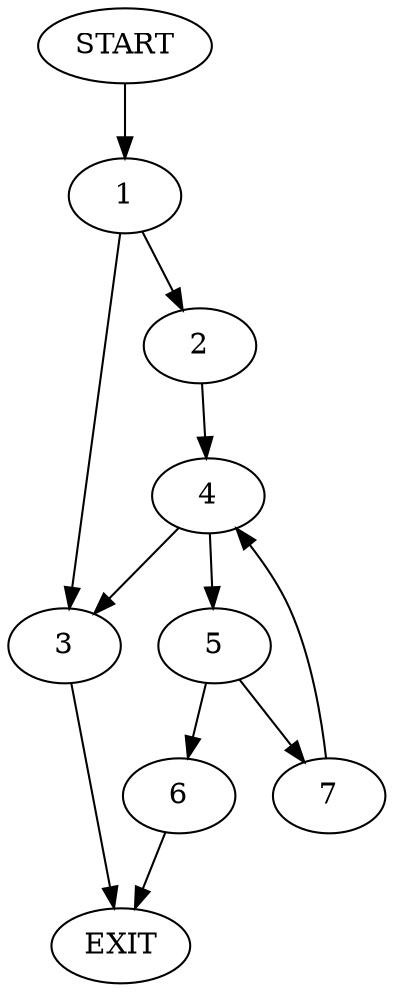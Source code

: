 digraph {
0 [label="START"];
1;
2;
3;
4;
5;
6;
7;
8 [label="EXIT"];
0 -> 1;
1 -> 2;
1 -> 3;
2 -> 4;
3 -> 8;
4 -> 5;
4 -> 3;
5 -> 6;
5 -> 7;
6 -> 8;
7 -> 4;
}